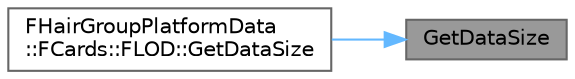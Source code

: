 digraph "GetDataSize"
{
 // INTERACTIVE_SVG=YES
 // LATEX_PDF_SIZE
  bgcolor="transparent";
  edge [fontname=Helvetica,fontsize=10,labelfontname=Helvetica,labelfontsize=10];
  node [fontname=Helvetica,fontsize=10,shape=box,height=0.2,width=0.4];
  rankdir="RL";
  Node1 [id="Node000001",label="GetDataSize",height=0.2,width=0.4,color="gray40", fillcolor="grey60", style="filled", fontcolor="black",tooltip=" "];
  Node1 -> Node2 [id="edge1_Node000001_Node000002",dir="back",color="steelblue1",style="solid",tooltip=" "];
  Node2 [id="Node000002",label="FHairGroupPlatformData\l::FCards::FLOD::GetDataSize",height=0.2,width=0.4,color="grey40", fillcolor="white", style="filled",URL="$d6/d17/structFHairGroupPlatformData_1_1FCards_1_1FLOD.html#a2724d4418827e5351d7bfc14e1fc9582",tooltip=" "];
}
